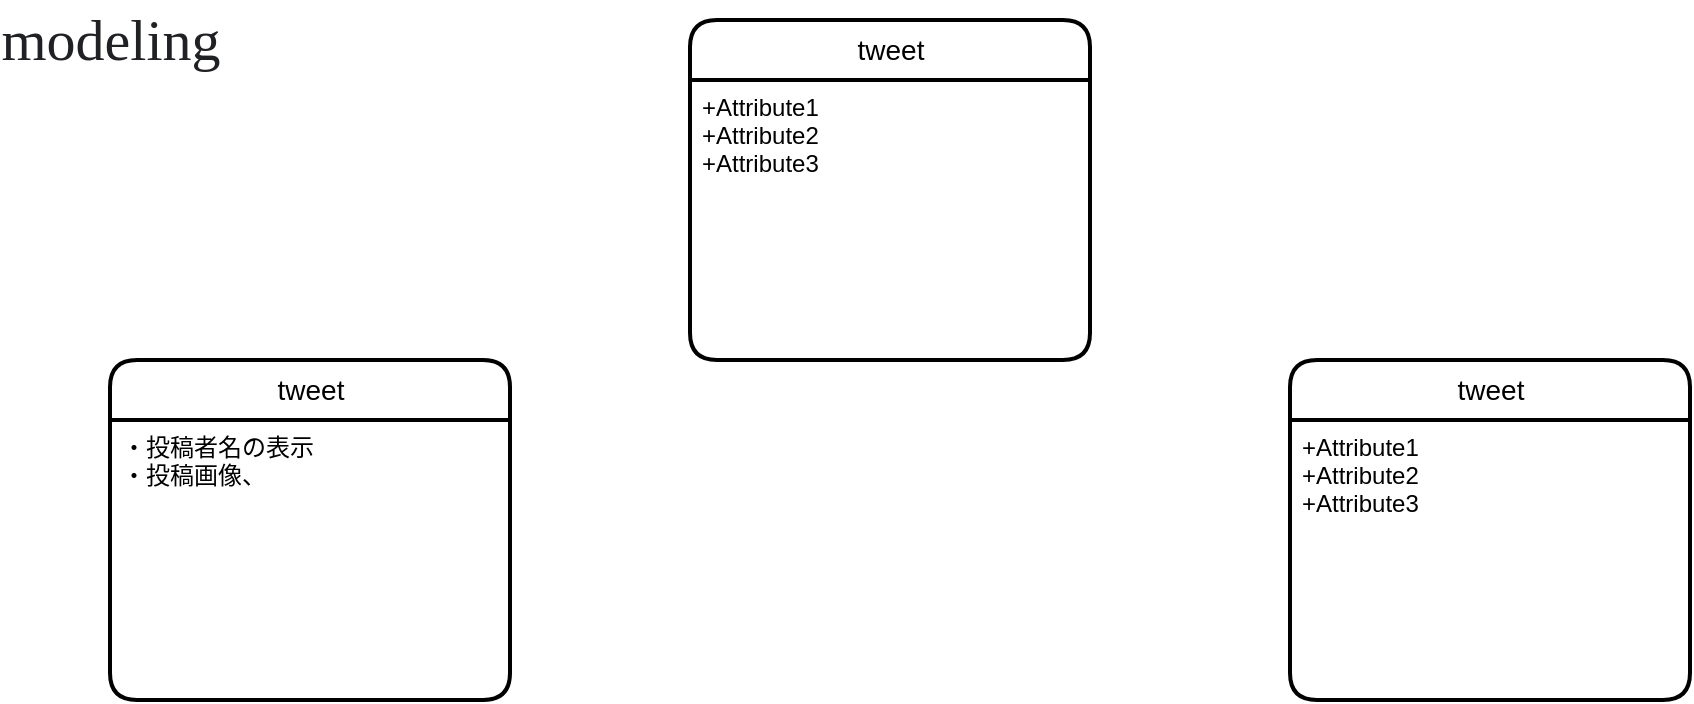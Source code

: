 <mxfile version="13.10.0" type="embed">
    <diagram id="jSLLv1ESaGV04ejl2tT0" name="ページ1">
        <mxGraphModel dx="1080" dy="900" grid="1" gridSize="10" guides="1" tooltips="1" connect="1" arrows="1" fold="1" page="1" pageScale="1" pageWidth="1169" pageHeight="827" math="0" shadow="0">
            <root>
                <mxCell id="0"/>
                <mxCell id="1" parent="0"/>
                <mxCell id="32" value="&lt;span style=&quot;color: rgb(32, 33, 36); font-weight: 400; text-align: left; background-color: rgb(255, 255, 255); font-size: 29px;&quot;&gt;modeling&lt;/span&gt;" style="text;strokeColor=none;fillColor=none;html=1;fontSize=24;fontStyle=1;verticalAlign=middle;align=center;rounded=1;sketch=0;fontFamily=Verdana;" vertex="1" parent="1">
                    <mxGeometry x="110" y="40" width="100" height="40" as="geometry"/>
                </mxCell>
                <mxCell id="71" value="tweet" style="swimlane;childLayout=stackLayout;horizontal=1;startSize=30;horizontalStack=0;rounded=1;fontSize=14;fontStyle=0;strokeWidth=2;resizeParent=0;resizeLast=1;shadow=0;dashed=0;align=center;sketch=0;html=1;" vertex="1" parent="1">
                    <mxGeometry x="160" y="220" width="200" height="170" as="geometry"/>
                </mxCell>
                <mxCell id="72" value="・投稿者名の表示&#10;・投稿画像、&#10;" style="align=left;strokeColor=none;fillColor=none;spacingLeft=4;fontSize=12;verticalAlign=top;resizable=0;rotatable=0;part=1;" vertex="1" parent="71">
                    <mxGeometry y="30" width="200" height="140" as="geometry"/>
                </mxCell>
                <mxCell id="73" value="tweet" style="swimlane;childLayout=stackLayout;horizontal=1;startSize=30;horizontalStack=0;rounded=1;fontSize=14;fontStyle=0;strokeWidth=2;resizeParent=0;resizeLast=1;shadow=0;dashed=0;align=center;sketch=0;html=1;" vertex="1" parent="1">
                    <mxGeometry x="450" y="50" width="200" height="170" as="geometry"/>
                </mxCell>
                <mxCell id="74" value="+Attribute1&#10;+Attribute2&#10;+Attribute3" style="align=left;strokeColor=none;fillColor=none;spacingLeft=4;fontSize=12;verticalAlign=top;resizable=0;rotatable=0;part=1;" vertex="1" parent="73">
                    <mxGeometry y="30" width="200" height="140" as="geometry"/>
                </mxCell>
                <mxCell id="75" value="tweet" style="swimlane;childLayout=stackLayout;horizontal=1;startSize=30;horizontalStack=0;rounded=1;fontSize=14;fontStyle=0;strokeWidth=2;resizeParent=0;resizeLast=1;shadow=0;dashed=0;align=center;sketch=0;html=1;" vertex="1" parent="1">
                    <mxGeometry x="750" y="220" width="200" height="170" as="geometry"/>
                </mxCell>
                <mxCell id="76" value="+Attribute1&#10;+Attribute2&#10;+Attribute3" style="align=left;strokeColor=none;fillColor=none;spacingLeft=4;fontSize=12;verticalAlign=top;resizable=0;rotatable=0;part=1;" vertex="1" parent="75">
                    <mxGeometry y="30" width="200" height="140" as="geometry"/>
                </mxCell>
            </root>
        </mxGraphModel>
    </diagram>
</mxfile>